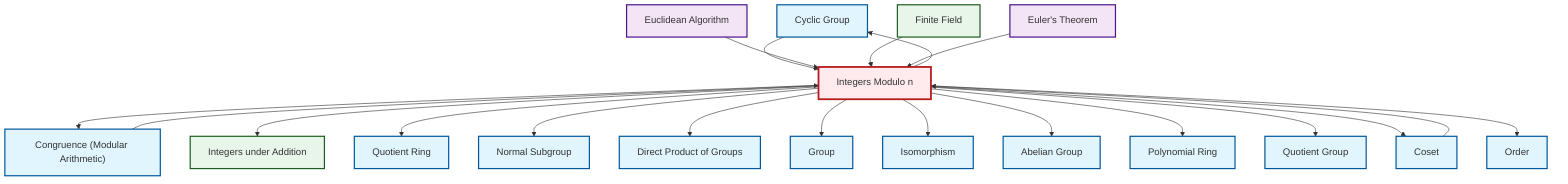 graph TD
    classDef definition fill:#e1f5fe,stroke:#01579b,stroke-width:2px
    classDef theorem fill:#f3e5f5,stroke:#4a148c,stroke-width:2px
    classDef axiom fill:#fff3e0,stroke:#e65100,stroke-width:2px
    classDef example fill:#e8f5e9,stroke:#1b5e20,stroke-width:2px
    classDef current fill:#ffebee,stroke:#b71c1c,stroke-width:3px
    def-quotient-group["Quotient Group"]:::definition
    def-normal-subgroup["Normal Subgroup"]:::definition
    def-cyclic-group["Cyclic Group"]:::definition
    def-order["Order"]:::definition
    def-isomorphism["Isomorphism"]:::definition
    def-direct-product["Direct Product of Groups"]:::definition
    def-polynomial-ring["Polynomial Ring"]:::definition
    def-group["Group"]:::definition
    ex-integers-addition["Integers under Addition"]:::example
    ex-finite-field["Finite Field"]:::example
    thm-euclidean-algorithm["Euclidean Algorithm"]:::theorem
    def-abelian-group["Abelian Group"]:::definition
    def-coset["Coset"]:::definition
    ex-quotient-integers-mod-n["Integers Modulo n"]:::example
    def-quotient-ring["Quotient Ring"]:::definition
    def-congruence["Congruence (Modular Arithmetic)"]:::definition
    thm-euler["Euler's Theorem"]:::theorem
    ex-quotient-integers-mod-n --> def-congruence
    ex-quotient-integers-mod-n --> ex-integers-addition
    ex-quotient-integers-mod-n --> def-quotient-ring
    ex-quotient-integers-mod-n --> def-normal-subgroup
    def-cyclic-group --> ex-quotient-integers-mod-n
    def-coset --> ex-quotient-integers-mod-n
    thm-euclidean-algorithm --> ex-quotient-integers-mod-n
    ex-quotient-integers-mod-n --> def-direct-product
    ex-quotient-integers-mod-n --> def-group
    ex-quotient-integers-mod-n --> def-isomorphism
    ex-finite-field --> ex-quotient-integers-mod-n
    ex-quotient-integers-mod-n --> def-abelian-group
    ex-quotient-integers-mod-n --> def-polynomial-ring
    ex-quotient-integers-mod-n --> def-cyclic-group
    thm-euler --> ex-quotient-integers-mod-n
    ex-quotient-integers-mod-n --> def-quotient-group
    ex-quotient-integers-mod-n --> def-coset
    def-congruence --> ex-quotient-integers-mod-n
    ex-quotient-integers-mod-n --> def-order
    class ex-quotient-integers-mod-n current